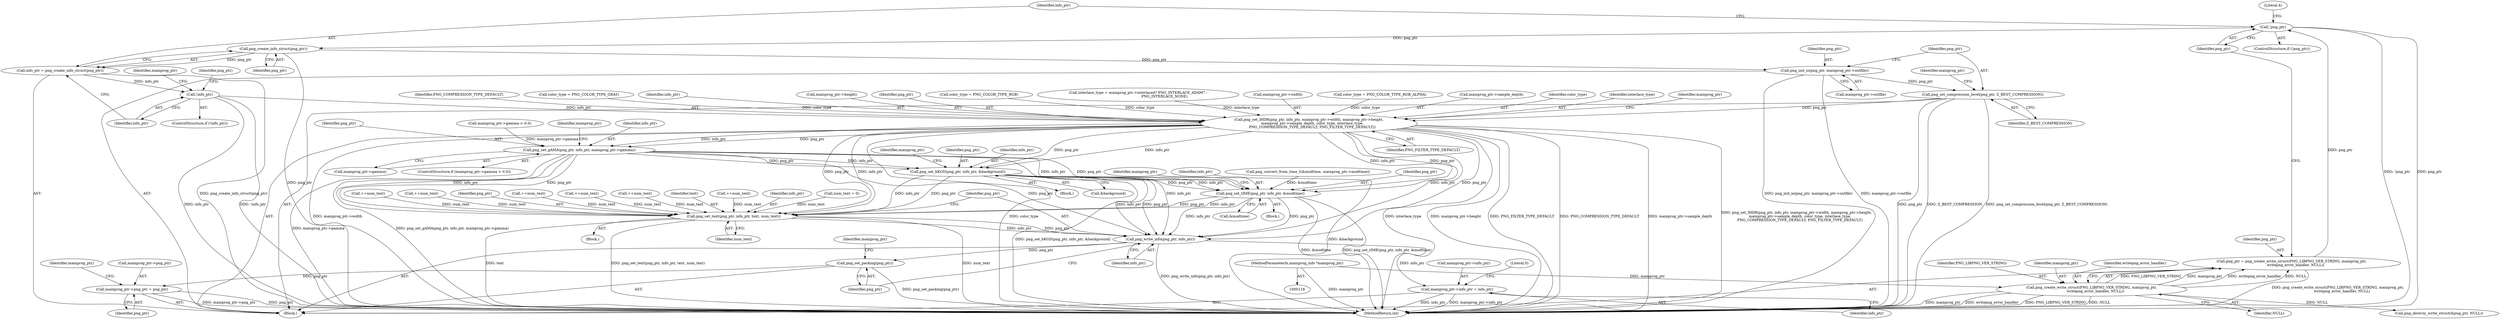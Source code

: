 digraph "1_Android_9d4853418ab2f754c2b63e091c29c5529b8b86ca_10@API" {
"1000137" [label="(Call,png_create_info_struct(png_ptr))"];
"1000131" [label="(Call,!png_ptr)"];
"1000123" [label="(Call,png_ptr = png_create_write_struct(PNG_LIBPNG_VER_STRING, mainprog_ptr,\n       writepng_error_handler, NULL))"];
"1000125" [label="(Call,png_create_write_struct(PNG_LIBPNG_VER_STRING, mainprog_ptr,\n       writepng_error_handler, NULL))"];
"1000117" [label="(MethodParameterIn,mainprog_info *mainprog_ptr)"];
"1000135" [label="(Call,info_ptr = png_create_info_struct(png_ptr))"];
"1000140" [label="(Call,!info_ptr)"];
"1000216" [label="(Call,png_set_IHDR(png_ptr, info_ptr, mainprog_ptr->width, mainprog_ptr->height,\n      mainprog_ptr->sample_depth, color_type, interlace_type,\n      PNG_COMPRESSION_TYPE_DEFAULT, PNG_FILTER_TYPE_DEFAULT))"];
"1000238" [label="(Call,png_set_gAMA(png_ptr, info_ptr, mainprog_ptr->gamma))"];
"1000271" [label="(Call,png_set_bKGD(png_ptr, info_ptr, &background))"];
"1000288" [label="(Call,png_set_tIME(png_ptr, info_ptr, &modtime))"];
"1000495" [label="(Call,png_set_text(png_ptr, info_ptr, text, num_text))"];
"1000500" [label="(Call,png_write_info(png_ptr, info_ptr))"];
"1000503" [label="(Call,png_set_packing(png_ptr))"];
"1000505" [label="(Call,mainprog_ptr->png_ptr = png_ptr)"];
"1000510" [label="(Call,mainprog_ptr->info_ptr = info_ptr)"];
"1000162" [label="(Call,png_init_io(png_ptr, mainprog_ptr->outfile))"];
"1000167" [label="(Call,png_set_compression_level(png_ptr, Z_BEST_COMPRESSION))"];
"1000365" [label="(Call,++num_text)"];
"1000274" [label="(Call,&background)"];
"1000117" [label="(MethodParameterIn,mainprog_info *mainprog_ptr)"];
"1000509" [label="(Identifier,png_ptr)"];
"1000235" [label="(Identifier,mainprog_ptr)"];
"1000288" [label="(Call,png_set_tIME(png_ptr, info_ptr, &modtime))"];
"1000295" [label="(Identifier,mainprog_ptr)"];
"1000127" [label="(Identifier,mainprog_ptr)"];
"1000506" [label="(Call,mainprog_ptr->png_ptr)"];
"1000514" [label="(Identifier,info_ptr)"];
"1000230" [label="(Identifier,PNG_COMPRESSION_TYPE_DEFAULT)"];
"1000500" [label="(Call,png_write_info(png_ptr, info_ptr))"];
"1000495" [label="(Call,png_set_text(png_ptr, info_ptr, text, num_text))"];
"1000137" [label="(Call,png_create_info_struct(png_ptr))"];
"1000176" [label="(Call,color_type = PNG_COLOR_TYPE_GRAY)"];
"1000131" [label="(Call,!png_ptr)"];
"1000128" [label="(Identifier,writepng_error_handler)"];
"1000505" [label="(Call,mainprog_ptr->png_ptr = png_ptr)"];
"1000218" [label="(Identifier,info_ptr)"];
"1000134" [label="(Literal,4)"];
"1000271" [label="(Call,png_set_bKGD(png_ptr, info_ptr, &background))"];
"1000139" [label="(ControlStructure,if (!info_ptr))"];
"1000162" [label="(Call,png_init_io(png_ptr, mainprog_ptr->outfile))"];
"1000517" [label="(MethodReturn,int)"];
"1000290" [label="(Identifier,info_ptr)"];
"1000502" [label="(Identifier,info_ptr)"];
"1000504" [label="(Identifier,png_ptr)"];
"1000125" [label="(Call,png_create_write_struct(PNG_LIBPNG_VER_STRING, mainprog_ptr,\n       writepng_error_handler, NULL))"];
"1000461" [label="(Call,++num_text)"];
"1000232" [label="(ControlStructure,if (mainprog_ptr->gamma > 0.0))"];
"1000136" [label="(Identifier,info_ptr)"];
"1000498" [label="(Identifier,text)"];
"1000297" [label="(Block,)"];
"1000118" [label="(Block,)"];
"1000173" [label="(Identifier,mainprog_ptr)"];
"1000216" [label="(Call,png_set_IHDR(png_ptr, info_ptr, mainprog_ptr->width, mainprog_ptr->height,\n      mainprog_ptr->sample_depth, color_type, interlace_type,\n      PNG_COMPRESSION_TYPE_DEFAULT, PNG_FILTER_TYPE_DEFAULT))"];
"1000493" [label="(Call,++num_text)"];
"1000246" [label="(Identifier,mainprog_ptr)"];
"1000238" [label="(Call,png_set_gAMA(png_ptr, info_ptr, mainprog_ptr->gamma))"];
"1000231" [label="(Identifier,PNG_FILTER_TYPE_DEFAULT)"];
"1000222" [label="(Call,mainprog_ptr->height)"];
"1000217" [label="(Identifier,png_ptr)"];
"1000499" [label="(Identifier,num_text)"];
"1000280" [label="(Block,)"];
"1000169" [label="(Identifier,Z_BEST_COMPRESSION)"];
"1000164" [label="(Call,mainprog_ptr->outfile)"];
"1000143" [label="(Call,png_destroy_write_struct(&png_ptr, NULL))"];
"1000126" [label="(Identifier,PNG_LIBPNG_VER_STRING)"];
"1000132" [label="(Identifier,png_ptr)"];
"1000140" [label="(Call,!info_ptr)"];
"1000497" [label="(Identifier,info_ptr)"];
"1000130" [label="(ControlStructure,if (!png_ptr))"];
"1000507" [label="(Identifier,mainprog_ptr)"];
"1000240" [label="(Identifier,info_ptr)"];
"1000141" [label="(Identifier,info_ptr)"];
"1000511" [label="(Call,mainprog_ptr->info_ptr)"];
"1000300" [label="(Call,num_text = 0)"];
"1000129" [label="(Identifier,NULL)"];
"1000516" [label="(Literal,0)"];
"1000186" [label="(Call,color_type = PNG_COLOR_TYPE_RGB)"];
"1000208" [label="(Call,interlace_type = mainprog_ptr->interlaced? PNG_INTERLACE_ADAM7 :\n                                               PNG_INTERLACE_NONE)"];
"1000272" [label="(Identifier,png_ptr)"];
"1000241" [label="(Call,mainprog_ptr->gamma)"];
"1000510" [label="(Call,mainprog_ptr->info_ptr = info_ptr)"];
"1000239" [label="(Identifier,png_ptr)"];
"1000501" [label="(Identifier,png_ptr)"];
"1000233" [label="(Call,mainprog_ptr->gamma > 0.0)"];
"1000397" [label="(Call,++num_text)"];
"1000248" [label="(Block,)"];
"1000429" [label="(Call,++num_text)"];
"1000503" [label="(Call,png_set_packing(png_ptr))"];
"1000496" [label="(Identifier,png_ptr)"];
"1000138" [label="(Identifier,png_ptr)"];
"1000219" [label="(Call,mainprog_ptr->width)"];
"1000145" [label="(Identifier,png_ptr)"];
"1000291" [label="(Call,&modtime)"];
"1000163" [label="(Identifier,png_ptr)"];
"1000278" [label="(Identifier,mainprog_ptr)"];
"1000167" [label="(Call,png_set_compression_level(png_ptr, Z_BEST_COMPRESSION))"];
"1000333" [label="(Call,++num_text)"];
"1000196" [label="(Call,color_type = PNG_COLOR_TYPE_RGB_ALPHA)"];
"1000225" [label="(Call,mainprog_ptr->sample_depth)"];
"1000124" [label="(Identifier,png_ptr)"];
"1000512" [label="(Identifier,mainprog_ptr)"];
"1000135" [label="(Call,info_ptr = png_create_info_struct(png_ptr))"];
"1000123" [label="(Call,png_ptr = png_create_write_struct(PNG_LIBPNG_VER_STRING, mainprog_ptr,\n       writepng_error_handler, NULL))"];
"1000168" [label="(Identifier,png_ptr)"];
"1000152" [label="(Identifier,mainprog_ptr)"];
"1000282" [label="(Call,png_convert_from_time_t(&modtime, mainprog_ptr->modtime))"];
"1000228" [label="(Identifier,color_type)"];
"1000273" [label="(Identifier,info_ptr)"];
"1000289" [label="(Identifier,png_ptr)"];
"1000229" [label="(Identifier,interlace_type)"];
"1000137" -> "1000135"  [label="AST: "];
"1000137" -> "1000138"  [label="CFG: "];
"1000138" -> "1000137"  [label="AST: "];
"1000135" -> "1000137"  [label="CFG: "];
"1000137" -> "1000517"  [label="DDG: png_ptr"];
"1000137" -> "1000135"  [label="DDG: png_ptr"];
"1000131" -> "1000137"  [label="DDG: png_ptr"];
"1000137" -> "1000162"  [label="DDG: png_ptr"];
"1000131" -> "1000130"  [label="AST: "];
"1000131" -> "1000132"  [label="CFG: "];
"1000132" -> "1000131"  [label="AST: "];
"1000134" -> "1000131"  [label="CFG: "];
"1000136" -> "1000131"  [label="CFG: "];
"1000131" -> "1000517"  [label="DDG: png_ptr"];
"1000131" -> "1000517"  [label="DDG: !png_ptr"];
"1000123" -> "1000131"  [label="DDG: png_ptr"];
"1000123" -> "1000118"  [label="AST: "];
"1000123" -> "1000125"  [label="CFG: "];
"1000124" -> "1000123"  [label="AST: "];
"1000125" -> "1000123"  [label="AST: "];
"1000132" -> "1000123"  [label="CFG: "];
"1000123" -> "1000517"  [label="DDG: png_create_write_struct(PNG_LIBPNG_VER_STRING, mainprog_ptr,\n       writepng_error_handler, NULL)"];
"1000125" -> "1000123"  [label="DDG: PNG_LIBPNG_VER_STRING"];
"1000125" -> "1000123"  [label="DDG: mainprog_ptr"];
"1000125" -> "1000123"  [label="DDG: writepng_error_handler"];
"1000125" -> "1000123"  [label="DDG: NULL"];
"1000125" -> "1000129"  [label="CFG: "];
"1000126" -> "1000125"  [label="AST: "];
"1000127" -> "1000125"  [label="AST: "];
"1000128" -> "1000125"  [label="AST: "];
"1000129" -> "1000125"  [label="AST: "];
"1000125" -> "1000517"  [label="DDG: PNG_LIBPNG_VER_STRING"];
"1000125" -> "1000517"  [label="DDG: NULL"];
"1000125" -> "1000517"  [label="DDG: mainprog_ptr"];
"1000125" -> "1000517"  [label="DDG: writepng_error_handler"];
"1000117" -> "1000125"  [label="DDG: mainprog_ptr"];
"1000125" -> "1000143"  [label="DDG: NULL"];
"1000117" -> "1000116"  [label="AST: "];
"1000117" -> "1000517"  [label="DDG: mainprog_ptr"];
"1000135" -> "1000118"  [label="AST: "];
"1000136" -> "1000135"  [label="AST: "];
"1000141" -> "1000135"  [label="CFG: "];
"1000135" -> "1000517"  [label="DDG: png_create_info_struct(png_ptr)"];
"1000135" -> "1000140"  [label="DDG: info_ptr"];
"1000140" -> "1000139"  [label="AST: "];
"1000140" -> "1000141"  [label="CFG: "];
"1000141" -> "1000140"  [label="AST: "];
"1000145" -> "1000140"  [label="CFG: "];
"1000152" -> "1000140"  [label="CFG: "];
"1000140" -> "1000517"  [label="DDG: info_ptr"];
"1000140" -> "1000517"  [label="DDG: !info_ptr"];
"1000140" -> "1000216"  [label="DDG: info_ptr"];
"1000216" -> "1000118"  [label="AST: "];
"1000216" -> "1000231"  [label="CFG: "];
"1000217" -> "1000216"  [label="AST: "];
"1000218" -> "1000216"  [label="AST: "];
"1000219" -> "1000216"  [label="AST: "];
"1000222" -> "1000216"  [label="AST: "];
"1000225" -> "1000216"  [label="AST: "];
"1000228" -> "1000216"  [label="AST: "];
"1000229" -> "1000216"  [label="AST: "];
"1000230" -> "1000216"  [label="AST: "];
"1000231" -> "1000216"  [label="AST: "];
"1000235" -> "1000216"  [label="CFG: "];
"1000216" -> "1000517"  [label="DDG: mainprog_ptr->sample_depth"];
"1000216" -> "1000517"  [label="DDG: png_set_IHDR(png_ptr, info_ptr, mainprog_ptr->width, mainprog_ptr->height,\n      mainprog_ptr->sample_depth, color_type, interlace_type,\n      PNG_COMPRESSION_TYPE_DEFAULT, PNG_FILTER_TYPE_DEFAULT)"];
"1000216" -> "1000517"  [label="DDG: mainprog_ptr->width"];
"1000216" -> "1000517"  [label="DDG: color_type"];
"1000216" -> "1000517"  [label="DDG: interlace_type"];
"1000216" -> "1000517"  [label="DDG: mainprog_ptr->height"];
"1000216" -> "1000517"  [label="DDG: PNG_FILTER_TYPE_DEFAULT"];
"1000216" -> "1000517"  [label="DDG: PNG_COMPRESSION_TYPE_DEFAULT"];
"1000167" -> "1000216"  [label="DDG: png_ptr"];
"1000186" -> "1000216"  [label="DDG: color_type"];
"1000196" -> "1000216"  [label="DDG: color_type"];
"1000176" -> "1000216"  [label="DDG: color_type"];
"1000208" -> "1000216"  [label="DDG: interlace_type"];
"1000216" -> "1000238"  [label="DDG: png_ptr"];
"1000216" -> "1000238"  [label="DDG: info_ptr"];
"1000216" -> "1000271"  [label="DDG: png_ptr"];
"1000216" -> "1000271"  [label="DDG: info_ptr"];
"1000216" -> "1000288"  [label="DDG: png_ptr"];
"1000216" -> "1000288"  [label="DDG: info_ptr"];
"1000216" -> "1000495"  [label="DDG: png_ptr"];
"1000216" -> "1000495"  [label="DDG: info_ptr"];
"1000216" -> "1000500"  [label="DDG: png_ptr"];
"1000216" -> "1000500"  [label="DDG: info_ptr"];
"1000238" -> "1000232"  [label="AST: "];
"1000238" -> "1000241"  [label="CFG: "];
"1000239" -> "1000238"  [label="AST: "];
"1000240" -> "1000238"  [label="AST: "];
"1000241" -> "1000238"  [label="AST: "];
"1000246" -> "1000238"  [label="CFG: "];
"1000238" -> "1000517"  [label="DDG: png_set_gAMA(png_ptr, info_ptr, mainprog_ptr->gamma)"];
"1000238" -> "1000517"  [label="DDG: mainprog_ptr->gamma"];
"1000233" -> "1000238"  [label="DDG: mainprog_ptr->gamma"];
"1000238" -> "1000271"  [label="DDG: png_ptr"];
"1000238" -> "1000271"  [label="DDG: info_ptr"];
"1000238" -> "1000288"  [label="DDG: png_ptr"];
"1000238" -> "1000288"  [label="DDG: info_ptr"];
"1000238" -> "1000495"  [label="DDG: png_ptr"];
"1000238" -> "1000495"  [label="DDG: info_ptr"];
"1000238" -> "1000500"  [label="DDG: png_ptr"];
"1000238" -> "1000500"  [label="DDG: info_ptr"];
"1000271" -> "1000248"  [label="AST: "];
"1000271" -> "1000274"  [label="CFG: "];
"1000272" -> "1000271"  [label="AST: "];
"1000273" -> "1000271"  [label="AST: "];
"1000274" -> "1000271"  [label="AST: "];
"1000278" -> "1000271"  [label="CFG: "];
"1000271" -> "1000517"  [label="DDG: &background"];
"1000271" -> "1000517"  [label="DDG: png_set_bKGD(png_ptr, info_ptr, &background)"];
"1000271" -> "1000288"  [label="DDG: png_ptr"];
"1000271" -> "1000288"  [label="DDG: info_ptr"];
"1000271" -> "1000495"  [label="DDG: png_ptr"];
"1000271" -> "1000495"  [label="DDG: info_ptr"];
"1000271" -> "1000500"  [label="DDG: png_ptr"];
"1000271" -> "1000500"  [label="DDG: info_ptr"];
"1000288" -> "1000280"  [label="AST: "];
"1000288" -> "1000291"  [label="CFG: "];
"1000289" -> "1000288"  [label="AST: "];
"1000290" -> "1000288"  [label="AST: "];
"1000291" -> "1000288"  [label="AST: "];
"1000295" -> "1000288"  [label="CFG: "];
"1000288" -> "1000517"  [label="DDG: &modtime"];
"1000288" -> "1000517"  [label="DDG: png_set_tIME(png_ptr, info_ptr, &modtime)"];
"1000282" -> "1000288"  [label="DDG: &modtime"];
"1000288" -> "1000495"  [label="DDG: png_ptr"];
"1000288" -> "1000495"  [label="DDG: info_ptr"];
"1000288" -> "1000500"  [label="DDG: png_ptr"];
"1000288" -> "1000500"  [label="DDG: info_ptr"];
"1000495" -> "1000297"  [label="AST: "];
"1000495" -> "1000499"  [label="CFG: "];
"1000496" -> "1000495"  [label="AST: "];
"1000497" -> "1000495"  [label="AST: "];
"1000498" -> "1000495"  [label="AST: "];
"1000499" -> "1000495"  [label="AST: "];
"1000501" -> "1000495"  [label="CFG: "];
"1000495" -> "1000517"  [label="DDG: text"];
"1000495" -> "1000517"  [label="DDG: png_set_text(png_ptr, info_ptr, text, num_text)"];
"1000495" -> "1000517"  [label="DDG: num_text"];
"1000333" -> "1000495"  [label="DDG: num_text"];
"1000397" -> "1000495"  [label="DDG: num_text"];
"1000493" -> "1000495"  [label="DDG: num_text"];
"1000300" -> "1000495"  [label="DDG: num_text"];
"1000365" -> "1000495"  [label="DDG: num_text"];
"1000461" -> "1000495"  [label="DDG: num_text"];
"1000429" -> "1000495"  [label="DDG: num_text"];
"1000495" -> "1000500"  [label="DDG: png_ptr"];
"1000495" -> "1000500"  [label="DDG: info_ptr"];
"1000500" -> "1000118"  [label="AST: "];
"1000500" -> "1000502"  [label="CFG: "];
"1000501" -> "1000500"  [label="AST: "];
"1000502" -> "1000500"  [label="AST: "];
"1000504" -> "1000500"  [label="CFG: "];
"1000500" -> "1000517"  [label="DDG: png_write_info(png_ptr, info_ptr)"];
"1000500" -> "1000503"  [label="DDG: png_ptr"];
"1000500" -> "1000510"  [label="DDG: info_ptr"];
"1000503" -> "1000118"  [label="AST: "];
"1000503" -> "1000504"  [label="CFG: "];
"1000504" -> "1000503"  [label="AST: "];
"1000507" -> "1000503"  [label="CFG: "];
"1000503" -> "1000517"  [label="DDG: png_set_packing(png_ptr)"];
"1000503" -> "1000505"  [label="DDG: png_ptr"];
"1000505" -> "1000118"  [label="AST: "];
"1000505" -> "1000509"  [label="CFG: "];
"1000506" -> "1000505"  [label="AST: "];
"1000509" -> "1000505"  [label="AST: "];
"1000512" -> "1000505"  [label="CFG: "];
"1000505" -> "1000517"  [label="DDG: png_ptr"];
"1000505" -> "1000517"  [label="DDG: mainprog_ptr->png_ptr"];
"1000510" -> "1000118"  [label="AST: "];
"1000510" -> "1000514"  [label="CFG: "];
"1000511" -> "1000510"  [label="AST: "];
"1000514" -> "1000510"  [label="AST: "];
"1000516" -> "1000510"  [label="CFG: "];
"1000510" -> "1000517"  [label="DDG: info_ptr"];
"1000510" -> "1000517"  [label="DDG: mainprog_ptr->info_ptr"];
"1000162" -> "1000118"  [label="AST: "];
"1000162" -> "1000164"  [label="CFG: "];
"1000163" -> "1000162"  [label="AST: "];
"1000164" -> "1000162"  [label="AST: "];
"1000168" -> "1000162"  [label="CFG: "];
"1000162" -> "1000517"  [label="DDG: mainprog_ptr->outfile"];
"1000162" -> "1000517"  [label="DDG: png_init_io(png_ptr, mainprog_ptr->outfile)"];
"1000162" -> "1000167"  [label="DDG: png_ptr"];
"1000167" -> "1000118"  [label="AST: "];
"1000167" -> "1000169"  [label="CFG: "];
"1000168" -> "1000167"  [label="AST: "];
"1000169" -> "1000167"  [label="AST: "];
"1000173" -> "1000167"  [label="CFG: "];
"1000167" -> "1000517"  [label="DDG: png_ptr"];
"1000167" -> "1000517"  [label="DDG: Z_BEST_COMPRESSION"];
"1000167" -> "1000517"  [label="DDG: png_set_compression_level(png_ptr, Z_BEST_COMPRESSION)"];
}
